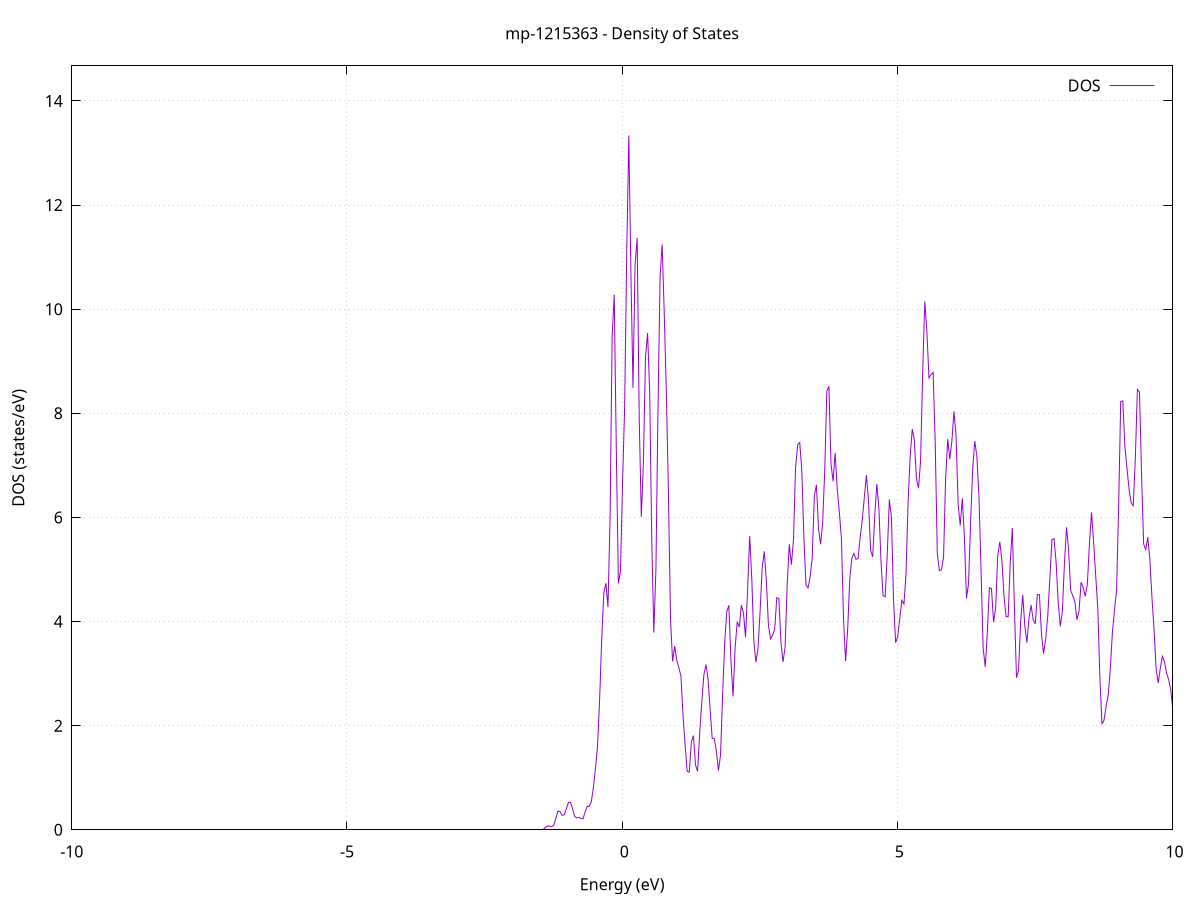 set title 'mp-1215363 - Density of States'
set xlabel 'Energy (eV)'
set ylabel 'DOS (states/eV)'
set grid
set xrange [-10:10]
set yrange [0:14.674]
set xzeroaxis lt -1
set terminal png size 800,600
set output 'mp-1215363_dos_gnuplot.png'
plot '-' using 1:2 with lines title 'DOS'
-47.711100 0.000000
-47.673200 0.000000
-47.635400 0.000000
-47.597500 0.000000
-47.559600 0.000000
-47.521800 0.000000
-47.483900 0.000000
-47.446000 0.000000
-47.408100 0.000000
-47.370300 0.000000
-47.332400 0.000000
-47.294500 0.000000
-47.256700 0.000000
-47.218800 0.000000
-47.180900 0.000000
-47.143000 0.000000
-47.105200 0.000000
-47.067300 0.000000
-47.029400 0.000000
-46.991500 0.000000
-46.953700 0.000000
-46.915800 0.000000
-46.877900 0.000000
-46.840100 0.000000
-46.802200 0.000000
-46.764300 0.000000
-46.726400 0.000000
-46.688600 0.000000
-46.650700 0.000000
-46.612800 0.000000
-46.575000 0.000000
-46.537100 0.000000
-46.499200 0.000000
-46.461300 0.000000
-46.423500 0.000000
-46.385600 0.000000
-46.347700 0.000000
-46.309900 0.000000
-46.272000 0.000000
-46.234100 0.000000
-46.196200 0.000000
-46.158400 0.000000
-46.120500 0.000000
-46.082600 0.000000
-46.044700 0.000000
-46.006900 0.000000
-45.969000 0.000000
-45.931100 0.000000
-45.893300 0.000000
-45.855400 0.000000
-45.817500 0.000000
-45.779600 0.000000
-45.741800 0.000000
-45.703900 0.000000
-45.666000 0.000000
-45.628200 0.000000
-45.590300 0.000000
-45.552400 0.000000
-45.514500 0.000000
-45.476700 0.000000
-45.438800 0.000000
-45.400900 0.000000
-45.363100 0.000000
-45.325200 0.000000
-45.287300 0.000000
-45.249400 0.000000
-45.211600 0.000000
-45.173700 0.000000
-45.135800 0.000000
-45.097900 0.000000
-45.060100 0.000000
-45.022200 0.000000
-44.984300 0.000000
-44.946500 0.000000
-44.908600 0.000000
-44.870700 0.000000
-44.832800 0.000000
-44.795000 0.000000
-44.757100 0.000000
-44.719200 0.000000
-44.681400 0.000000
-44.643500 0.000000
-44.605600 0.000000
-44.567700 0.000000
-44.529900 0.000000
-44.492000 0.000000
-44.454100 0.000000
-44.416300 0.000000
-44.378400 0.004700
-44.340500 0.161900
-44.302600 2.197800
-44.264800 12.521600
-44.226900 31.652100
-44.189000 36.235600
-44.151100 18.459700
-44.113300 4.018000
-44.075400 0.364400
-44.037500 0.219000
-43.999700 1.887800
-43.961800 7.903800
-43.923900 19.542900
-43.886000 32.576700
-43.848200 29.797100
-43.810300 11.799500
-43.772400 1.794600
-43.734600 0.098800
-43.696700 0.001900
-43.658800 0.000000
-43.620900 0.000000
-43.583100 0.000000
-43.545200 0.000000
-43.507300 0.000000
-43.469500 0.000000
-43.431600 0.000000
-43.393700 0.000000
-43.355800 0.000000
-43.318000 0.000000
-43.280100 0.000000
-43.242200 0.000000
-43.204300 0.000000
-43.166500 0.000000
-43.128600 0.000000
-43.090700 0.000000
-43.052900 0.000000
-43.015000 0.000000
-42.977100 0.000000
-42.939200 0.000000
-42.901400 0.000000
-42.863500 0.000000
-42.825600 0.000000
-42.787800 0.000000
-42.749900 0.000000
-42.712000 0.000000
-42.674100 0.000000
-42.636300 0.000000
-42.598400 0.000000
-42.560500 0.000000
-42.522700 0.000000
-42.484800 0.000000
-42.446900 0.000000
-42.409000 0.000000
-42.371200 0.000000
-42.333300 0.000000
-42.295400 0.000000
-42.257500 0.000000
-42.219700 0.000000
-42.181800 0.000000
-42.143900 0.000000
-42.106100 0.000000
-42.068200 0.000000
-42.030300 0.000000
-41.992400 0.000000
-41.954600 0.000000
-41.916700 0.000000
-41.878800 0.000000
-41.841000 0.000000
-41.803100 0.000000
-41.765200 0.000000
-41.727300 0.000000
-41.689500 0.000000
-41.651600 0.000000
-41.613700 0.000000
-41.575900 0.000000
-41.538000 0.000000
-41.500100 0.000000
-41.462200 0.000000
-41.424400 0.000000
-41.386500 0.000000
-41.348600 0.000000
-41.310700 0.000000
-41.272900 0.000000
-41.235000 0.000000
-41.197100 0.000000
-41.159300 0.000000
-41.121400 0.000000
-41.083500 0.000000
-41.045600 0.000000
-41.007800 0.000000
-40.969900 0.000000
-40.932000 0.000000
-40.894200 0.000000
-40.856300 0.000000
-40.818400 0.000000
-40.780500 0.000000
-40.742700 0.000000
-40.704800 0.000000
-40.666900 0.000000
-40.629100 0.000000
-40.591200 0.000000
-40.553300 0.000000
-40.515400 0.000000
-40.477600 0.000000
-40.439700 0.000000
-40.401800 0.000000
-40.363900 0.000000
-40.326100 0.000000
-40.288200 0.000000
-40.250300 0.000000
-40.212500 0.000000
-40.174600 0.000000
-40.136700 0.000000
-40.098800 0.000000
-40.061000 0.000000
-40.023100 0.000000
-39.985200 0.000000
-39.947400 0.000000
-39.909500 0.000000
-39.871600 0.000000
-39.833700 0.000000
-39.795900 0.000000
-39.758000 0.000000
-39.720100 0.000000
-39.682300 0.000000
-39.644400 0.000000
-39.606500 0.000000
-39.568600 0.000000
-39.530800 0.000000
-39.492900 0.000000
-39.455000 0.000000
-39.417100 0.000000
-39.379300 0.000000
-39.341400 0.000000
-39.303500 0.000000
-39.265700 0.000000
-39.227800 0.000000
-39.189900 0.000000
-39.152000 0.000000
-39.114200 0.000000
-39.076300 0.000000
-39.038400 0.000000
-39.000600 0.000000
-38.962700 0.000000
-38.924800 0.000000
-38.886900 0.000000
-38.849100 0.000000
-38.811200 0.000000
-38.773300 0.000000
-38.735500 0.000000
-38.697600 0.000000
-38.659700 0.000000
-38.621800 0.000000
-38.584000 0.000000
-38.546100 0.000000
-38.508200 0.000000
-38.470300 0.000000
-38.432500 0.000000
-38.394600 0.000000
-38.356700 0.000000
-38.318900 0.000000
-38.281000 0.000000
-38.243100 0.000000
-38.205200 0.000000
-38.167400 0.000000
-38.129500 0.000000
-38.091600 0.000000
-38.053800 0.000000
-38.015900 0.000000
-37.978000 0.000000
-37.940100 0.000000
-37.902300 0.000000
-37.864400 0.000000
-37.826500 0.000000
-37.788700 0.000000
-37.750800 0.000000
-37.712900 0.000000
-37.675000 0.000000
-37.637200 0.000000
-37.599300 0.000000
-37.561400 0.000000
-37.523500 0.000000
-37.485700 0.000000
-37.447800 0.000000
-37.409900 0.000000
-37.372100 0.000000
-37.334200 0.000000
-37.296300 0.000000
-37.258400 0.000000
-37.220600 0.000000
-37.182700 0.000000
-37.144800 0.000000
-37.107000 0.000000
-37.069100 0.000000
-37.031200 0.000000
-36.993300 0.000000
-36.955500 0.000000
-36.917600 0.000000
-36.879700 0.000000
-36.841900 0.000000
-36.804000 0.000000
-36.766100 0.000000
-36.728200 0.000000
-36.690400 0.000000
-36.652500 0.000000
-36.614600 0.000000
-36.576700 0.000000
-36.538900 0.000000
-36.501000 0.000000
-36.463100 0.000000
-36.425300 0.000000
-36.387400 0.000000
-36.349500 0.000000
-36.311600 0.000000
-36.273800 0.000000
-36.235900 0.000000
-36.198000 0.000000
-36.160200 0.000000
-36.122300 0.000000
-36.084400 0.000000
-36.046500 0.000000
-36.008700 0.000000
-35.970800 0.000000
-35.932900 0.000000
-35.895100 0.000000
-35.857200 0.000000
-35.819300 0.000000
-35.781400 0.000000
-35.743600 0.000000
-35.705700 0.000000
-35.667800 0.000000
-35.629900 0.000000
-35.592100 0.000000
-35.554200 0.000000
-35.516300 0.000000
-35.478500 0.000000
-35.440600 0.000000
-35.402700 0.000000
-35.364800 0.000000
-35.327000 0.000000
-35.289100 0.000000
-35.251200 0.000000
-35.213400 0.000000
-35.175500 0.000000
-35.137600 0.000000
-35.099700 0.000000
-35.061900 0.000000
-35.024000 0.000000
-34.986100 0.000000
-34.948300 0.000000
-34.910400 0.000000
-34.872500 0.000000
-34.834600 0.000000
-34.796800 0.000000
-34.758900 0.000000
-34.721000 0.000000
-34.683100 0.000000
-34.645300 0.000000
-34.607400 0.000000
-34.569500 0.000000
-34.531700 0.000000
-34.493800 0.000000
-34.455900 0.000000
-34.418000 0.000000
-34.380200 0.000000
-34.342300 0.000000
-34.304400 0.000000
-34.266600 0.000000
-34.228700 0.000000
-34.190800 0.000000
-34.152900 0.000000
-34.115100 0.000000
-34.077200 0.000000
-34.039300 0.000000
-34.001500 0.000000
-33.963600 0.000000
-33.925700 0.000000
-33.887800 0.000000
-33.850000 0.000000
-33.812100 0.000000
-33.774200 0.000000
-33.736300 0.000000
-33.698500 0.000000
-33.660600 0.000000
-33.622700 0.000000
-33.584900 0.000000
-33.547000 0.000000
-33.509100 0.000000
-33.471200 0.000000
-33.433400 0.000000
-33.395500 0.000000
-33.357600 0.000000
-33.319800 0.000000
-33.281900 0.000000
-33.244000 0.000000
-33.206100 0.000000
-33.168300 0.000000
-33.130400 0.000000
-33.092500 0.000000
-33.054700 0.000000
-33.016800 0.000000
-32.978900 0.000000
-32.941000 0.000000
-32.903200 0.000000
-32.865300 0.000000
-32.827400 0.000000
-32.789500 0.000000
-32.751700 0.000000
-32.713800 0.000000
-32.675900 0.000000
-32.638100 0.000000
-32.600200 0.000000
-32.562300 0.000000
-32.524400 0.000000
-32.486600 0.000000
-32.448700 0.000000
-32.410800 0.000000
-32.373000 0.000000
-32.335100 0.000000
-32.297200 0.000000
-32.259300 0.000000
-32.221500 0.000000
-32.183600 0.000000
-32.145700 0.000000
-32.107900 0.000000
-32.070000 0.000000
-32.032100 0.000000
-31.994200 0.000000
-31.956400 0.000000
-31.918500 0.000000
-31.880600 0.000000
-31.842700 0.000000
-31.804900 0.000000
-31.767000 0.000000
-31.729100 0.000000
-31.691300 0.000000
-31.653400 0.000000
-31.615500 0.000000
-31.577600 0.000000
-31.539800 0.000000
-31.501900 0.000000
-31.464000 0.000000
-31.426200 0.000000
-31.388300 0.000000
-31.350400 0.000000
-31.312500 0.000000
-31.274700 0.000000
-31.236800 0.000000
-31.198900 0.000000
-31.161100 0.000000
-31.123200 0.000000
-31.085300 0.000000
-31.047400 0.000000
-31.009600 0.000000
-30.971700 0.000000
-30.933800 0.000000
-30.896000 0.000000
-30.858100 0.000000
-30.820200 0.000000
-30.782300 0.000000
-30.744500 0.000000
-30.706600 0.000000
-30.668700 0.000000
-30.630800 0.000000
-30.593000 0.000000
-30.555100 0.000000
-30.517200 0.000000
-30.479400 0.000000
-30.441500 0.000000
-30.403600 0.000000
-30.365700 0.000000
-30.327900 0.000000
-30.290000 0.000000
-30.252100 0.000000
-30.214300 0.000000
-30.176400 0.000000
-30.138500 0.000000
-30.100600 0.000000
-30.062800 0.000000
-30.024900 0.000000
-29.987000 0.000000
-29.949200 0.000000
-29.911300 0.000000
-29.873400 0.000000
-29.835500 0.000000
-29.797700 0.000000
-29.759800 0.000000
-29.721900 0.000000
-29.684000 0.000000
-29.646200 0.000000
-29.608300 0.000000
-29.570400 0.000000
-29.532600 0.000000
-29.494700 0.000000
-29.456800 0.000000
-29.418900 0.000000
-29.381100 0.000000
-29.343200 0.000000
-29.305300 0.000000
-29.267500 0.000000
-29.229600 0.000000
-29.191700 0.000000
-29.153800 0.000000
-29.116000 0.000000
-29.078100 0.000000
-29.040200 0.000000
-29.002400 0.000000
-28.964500 0.000000
-28.926600 0.000000
-28.888700 0.000000
-28.850900 0.000000
-28.813000 0.000000
-28.775100 0.000000
-28.737200 0.000000
-28.699400 0.000000
-28.661500 0.000000
-28.623600 0.000000
-28.585800 0.000000
-28.547900 0.000000
-28.510000 0.000000
-28.472100 0.000000
-28.434300 0.000000
-28.396400 0.000000
-28.358500 0.000000
-28.320700 0.000000
-28.282800 0.000000
-28.244900 0.000000
-28.207000 0.000000
-28.169200 0.000000
-28.131300 0.000000
-28.093400 0.000000
-28.055600 0.000000
-28.017700 0.000000
-27.979800 0.000000
-27.941900 0.000000
-27.904100 0.000000
-27.866200 0.000000
-27.828300 0.000000
-27.790400 0.000000
-27.752600 0.000000
-27.714700 0.000000
-27.676800 0.000000
-27.639000 0.000000
-27.601100 0.000000
-27.563200 0.000000
-27.525300 0.000000
-27.487500 0.000000
-27.449600 0.000000
-27.411700 0.000000
-27.373900 0.000000
-27.336000 0.000000
-27.298100 0.000000
-27.260200 0.000000
-27.222400 0.000000
-27.184500 0.000000
-27.146600 0.000000
-27.108800 0.000000
-27.070900 0.000000
-27.033000 0.000000
-26.995100 0.000000
-26.957300 0.000000
-26.919400 0.000000
-26.881500 0.000000
-26.843600 0.000000
-26.805800 0.000000
-26.767900 0.000000
-26.730000 0.000000
-26.692200 0.000000
-26.654300 0.000000
-26.616400 0.000000
-26.578500 0.000000
-26.540700 0.000000
-26.502800 0.000000
-26.464900 0.000000
-26.427100 0.000000
-26.389200 0.000000
-26.351300 0.000000
-26.313400 0.000000
-26.275600 0.000000
-26.237700 0.000000
-26.199800 0.000000
-26.162000 0.000000
-26.124100 0.000000
-26.086200 0.000000
-26.048300 0.000000
-26.010500 0.000000
-25.972600 0.000000
-25.934700 0.000000
-25.896800 0.000000
-25.859000 0.000000
-25.821100 0.000000
-25.783200 0.000000
-25.745400 0.000000
-25.707500 0.000000
-25.669600 0.000000
-25.631700 0.000000
-25.593900 0.000000
-25.556000 0.000000
-25.518100 0.000000
-25.480300 0.000000
-25.442400 0.000000
-25.404500 0.000000
-25.366600 0.000000
-25.328800 0.000000
-25.290900 0.000000
-25.253000 0.000000
-25.215200 0.000000
-25.177300 0.000000
-25.139400 0.000000
-25.101500 0.000000
-25.063700 0.000000
-25.025800 0.000000
-24.987900 0.000000
-24.950000 0.000000
-24.912200 0.000000
-24.874300 0.000000
-24.836400 0.000000
-24.798600 0.000000
-24.760700 0.000000
-24.722800 0.000000
-24.684900 0.000000
-24.647100 0.000000
-24.609200 0.000000
-24.571300 0.000000
-24.533500 0.000000
-24.495600 0.000000
-24.457700 0.000000
-24.419800 0.000000
-24.382000 0.000000
-24.344100 0.000000
-24.306200 0.000000
-24.268400 0.000000
-24.230500 0.000000
-24.192600 0.000000
-24.154700 0.000000
-24.116900 0.000000
-24.079000 0.000000
-24.041100 0.000000
-24.003200 0.000000
-23.965400 0.000000
-23.927500 0.000000
-23.889600 0.000000
-23.851800 0.000000
-23.813900 0.000000
-23.776000 0.000000
-23.738100 0.000000
-23.700300 0.000000
-23.662400 0.000000
-23.624500 0.000000
-23.586700 0.000000
-23.548800 0.000000
-23.510900 0.000000
-23.473000 0.000000
-23.435200 0.000000
-23.397300 0.000000
-23.359400 0.000000
-23.321600 0.000000
-23.283700 0.000000
-23.245800 0.000000
-23.207900 0.000000
-23.170100 0.000000
-23.132200 0.000000
-23.094300 0.000000
-23.056400 0.000000
-23.018600 0.000000
-22.980700 0.000000
-22.942800 0.000000
-22.905000 0.000000
-22.867100 0.000000
-22.829200 0.000100
-22.791300 0.005500
-22.753500 0.122700
-22.715600 1.160300
-22.677700 5.318600
-22.639900 14.345100
-22.602000 27.313800
-22.564100 37.888800
-22.526200 37.757500
-22.488400 31.051500
-22.450500 22.940200
-22.412600 17.052700
-22.374800 15.658000
-22.336900 17.568000
-22.299000 19.032700
-22.261100 23.007100
-22.223300 32.525200
-22.185400 35.864000
-22.147500 30.537000
-22.109600 23.084900
-22.071800 15.306000
-22.033900 13.074200
-21.996000 17.752000
-21.958200 23.251800
-21.920300 27.525400
-21.882400 32.286900
-21.844500 35.633800
-21.806700 32.885900
-21.768800 25.288700
-21.730900 13.813200
-21.693100 4.070800
-21.655200 0.557500
-21.617300 0.032900
-21.579400 0.000800
-21.541600 0.000000
-21.503700 0.000000
-21.465800 0.000000
-21.428000 0.000000
-21.390100 0.000000
-21.352200 0.000000
-21.314300 0.000000
-21.276500 0.000000
-21.238600 0.000000
-21.200700 0.000000
-21.162800 0.000000
-21.125000 0.000000
-21.087100 0.000000
-21.049200 0.000000
-21.011400 0.000000
-20.973500 0.000000
-20.935600 0.000000
-20.897700 0.000000
-20.859900 0.000000
-20.822000 0.000000
-20.784100 0.000000
-20.746300 0.000000
-20.708400 0.000000
-20.670500 0.000000
-20.632600 0.000000
-20.594800 0.000000
-20.556900 0.000000
-20.519000 0.000000
-20.481200 0.000000
-20.443300 0.000000
-20.405400 0.000000
-20.367500 0.000000
-20.329700 0.000000
-20.291800 0.000000
-20.253900 0.000000
-20.216000 0.000000
-20.178200 0.000000
-20.140300 0.000000
-20.102400 0.000000
-20.064600 0.000000
-20.026700 0.000000
-19.988800 0.000000
-19.950900 0.000000
-19.913100 0.000000
-19.875200 0.000000
-19.837300 0.000000
-19.799500 0.000000
-19.761600 0.000000
-19.723700 0.000000
-19.685800 0.000000
-19.648000 0.000000
-19.610100 0.000000
-19.572200 0.000000
-19.534400 0.000000
-19.496500 0.000000
-19.458600 0.000000
-19.420700 0.000000
-19.382900 0.000000
-19.345000 0.000000
-19.307100 0.000000
-19.269200 0.000000
-19.231400 0.000000
-19.193500 0.000000
-19.155600 0.000000
-19.117800 0.000000
-19.079900 0.000000
-19.042000 0.000000
-19.004100 0.000000
-18.966300 0.000000
-18.928400 0.000000
-18.890500 0.000000
-18.852700 0.000000
-18.814800 0.000000
-18.776900 0.000000
-18.739000 0.000000
-18.701200 0.000000
-18.663300 0.000000
-18.625400 0.000000
-18.587600 0.000000
-18.549700 0.000000
-18.511800 0.000000
-18.473900 0.000000
-18.436100 0.000000
-18.398200 0.000000
-18.360300 0.000000
-18.322400 0.000000
-18.284600 0.000000
-18.246700 0.000000
-18.208800 0.000000
-18.171000 0.000000
-18.133100 0.000000
-18.095200 0.000000
-18.057300 0.000000
-18.019500 0.000000
-17.981600 0.000000
-17.943700 0.000000
-17.905900 0.000000
-17.868000 0.000000
-17.830100 0.000000
-17.792200 0.000000
-17.754400 0.000000
-17.716500 0.000000
-17.678600 0.000000
-17.640800 0.000000
-17.602900 0.000000
-17.565000 0.000000
-17.527100 0.000000
-17.489300 0.000000
-17.451400 0.000000
-17.413500 0.000000
-17.375600 0.000000
-17.337800 0.000000
-17.299900 0.000000
-17.262000 0.000000
-17.224200 0.000000
-17.186300 0.000000
-17.148400 0.000000
-17.110500 0.000000
-17.072700 0.000000
-17.034800 0.000000
-16.996900 0.000000
-16.959100 0.000000
-16.921200 0.000000
-16.883300 0.000000
-16.845400 0.000000
-16.807600 0.000000
-16.769700 0.000000
-16.731800 0.000000
-16.694000 0.000000
-16.656100 0.000000
-16.618200 0.000000
-16.580300 0.000000
-16.542500 0.000000
-16.504600 0.000000
-16.466700 0.000000
-16.428800 0.000000
-16.391000 0.000000
-16.353100 0.000000
-16.315200 0.000000
-16.277400 0.000000
-16.239500 0.000000
-16.201600 0.000000
-16.163700 0.000000
-16.125900 0.000000
-16.088000 0.000000
-16.050100 0.000000
-16.012300 0.000000
-15.974400 0.000000
-15.936500 0.000000
-15.898600 0.000000
-15.860800 0.000000
-15.822900 0.000000
-15.785000 0.000000
-15.747200 0.000000
-15.709300 0.000000
-15.671400 0.000000
-15.633500 0.000000
-15.595700 0.000000
-15.557800 0.000000
-15.519900 0.000000
-15.482000 0.000000
-15.444200 0.000000
-15.406300 0.000000
-15.368400 0.000000
-15.330600 0.000000
-15.292700 0.000000
-15.254800 0.000000
-15.216900 0.000000
-15.179100 0.000000
-15.141200 0.000000
-15.103300 0.000000
-15.065500 0.000000
-15.027600 0.000000
-14.989700 0.000000
-14.951800 0.000000
-14.914000 0.000000
-14.876100 0.000000
-14.838200 0.000000
-14.800400 0.000000
-14.762500 0.000000
-14.724600 0.000000
-14.686700 0.000000
-14.648900 0.000000
-14.611000 0.000000
-14.573100 0.000000
-14.535200 0.000000
-14.497400 0.000000
-14.459500 0.000000
-14.421600 0.000000
-14.383800 0.000000
-14.345900 0.000000
-14.308000 0.000000
-14.270100 0.000000
-14.232300 0.000000
-14.194400 0.000000
-14.156500 0.000000
-14.118700 0.000000
-14.080800 0.000000
-14.042900 0.000000
-14.005000 0.000000
-13.967200 0.000000
-13.929300 0.000000
-13.891400 0.000000
-13.853600 0.000000
-13.815700 0.000000
-13.777800 0.000000
-13.739900 0.000000
-13.702100 0.000000
-13.664200 0.000000
-13.626300 0.000000
-13.588400 0.000000
-13.550600 0.000000
-13.512700 0.000000
-13.474800 0.000000
-13.437000 0.000000
-13.399100 0.000000
-13.361200 0.000000
-13.323300 0.000000
-13.285500 0.000000
-13.247600 0.000000
-13.209700 0.000000
-13.171900 0.000000
-13.134000 0.000000
-13.096100 0.000000
-13.058200 0.000000
-13.020400 0.000000
-12.982500 0.000000
-12.944600 0.000000
-12.906800 0.000000
-12.868900 0.000000
-12.831000 0.000000
-12.793100 0.000000
-12.755300 0.000000
-12.717400 0.000000
-12.679500 0.000000
-12.641600 0.000000
-12.603800 0.000000
-12.565900 0.000000
-12.528000 0.000000
-12.490200 0.000000
-12.452300 0.000000
-12.414400 0.000000
-12.376500 0.000000
-12.338700 0.000000
-12.300800 0.000000
-12.262900 0.000000
-12.225100 0.000000
-12.187200 0.000000
-12.149300 0.000000
-12.111400 0.000000
-12.073600 0.000000
-12.035700 0.000000
-11.997800 0.000000
-11.960000 0.000000
-11.922100 0.000000
-11.884200 0.000000
-11.846300 0.000000
-11.808500 0.000000
-11.770600 0.000000
-11.732700 0.000000
-11.694800 0.000000
-11.657000 0.000000
-11.619100 0.000000
-11.581200 0.000000
-11.543400 0.000000
-11.505500 0.000000
-11.467600 0.000000
-11.429700 0.000000
-11.391900 0.000000
-11.354000 0.000000
-11.316100 0.000000
-11.278300 0.000000
-11.240400 0.000000
-11.202500 0.000000
-11.164600 0.000000
-11.126800 0.000000
-11.088900 0.000000
-11.051000 0.000000
-11.013200 0.000000
-10.975300 0.000000
-10.937400 0.000000
-10.899500 0.000000
-10.861700 0.000000
-10.823800 0.000000
-10.785900 0.000000
-10.748000 0.000000
-10.710200 0.000000
-10.672300 0.000000
-10.634400 0.000000
-10.596600 0.000000
-10.558700 0.000000
-10.520800 0.000000
-10.482900 0.000000
-10.445100 0.000000
-10.407200 0.000000
-10.369300 0.000000
-10.331500 0.000000
-10.293600 0.000000
-10.255700 0.000000
-10.217800 0.000000
-10.180000 0.000000
-10.142100 0.000000
-10.104200 0.000000
-10.066400 0.000000
-10.028500 0.000000
-9.990600 0.000000
-9.952700 0.000000
-9.914900 0.000000
-9.877000 0.000000
-9.839100 0.000000
-9.801200 0.000000
-9.763400 0.000000
-9.725500 0.000000
-9.687600 0.000000
-9.649800 0.000000
-9.611900 0.000000
-9.574000 0.000000
-9.536100 0.000000
-9.498300 0.000000
-9.460400 0.000000
-9.422500 0.000000
-9.384700 0.000000
-9.346800 0.000000
-9.308900 0.000000
-9.271000 0.000000
-9.233200 0.000000
-9.195300 0.000000
-9.157400 0.000000
-9.119600 0.000000
-9.081700 0.000000
-9.043800 0.000000
-9.005900 0.000000
-8.968100 0.000000
-8.930200 0.000000
-8.892300 0.000000
-8.854400 0.000000
-8.816600 0.000000
-8.778700 0.000000
-8.740800 0.000000
-8.703000 0.000000
-8.665100 0.000000
-8.627200 0.000000
-8.589300 0.000000
-8.551500 0.000000
-8.513600 0.000000
-8.475700 0.000000
-8.437900 0.000000
-8.400000 0.000000
-8.362100 0.000000
-8.324200 0.000000
-8.286400 0.000000
-8.248500 0.000000
-8.210600 0.000000
-8.172800 0.000000
-8.134900 0.000000
-8.097000 0.000000
-8.059100 0.000000
-8.021300 0.000000
-7.983400 0.000000
-7.945500 0.000000
-7.907600 0.000000
-7.869800 0.000000
-7.831900 0.000000
-7.794000 0.000000
-7.756200 0.000000
-7.718300 0.000000
-7.680400 0.000000
-7.642500 0.000000
-7.604700 0.000000
-7.566800 0.000000
-7.528900 0.000000
-7.491100 0.000000
-7.453200 0.000000
-7.415300 0.000000
-7.377400 0.000000
-7.339600 0.000000
-7.301700 0.000000
-7.263800 0.000000
-7.226000 0.000000
-7.188100 0.000000
-7.150200 0.000000
-7.112300 0.000000
-7.074500 0.000000
-7.036600 0.000000
-6.998700 0.000000
-6.960800 0.000000
-6.923000 0.000000
-6.885100 0.000000
-6.847200 0.000000
-6.809400 0.000000
-6.771500 0.000000
-6.733600 0.000000
-6.695700 0.000000
-6.657900 0.000000
-6.620000 0.000000
-6.582100 0.000000
-6.544300 0.000000
-6.506400 0.000000
-6.468500 0.000000
-6.430600 0.000000
-6.392800 0.000000
-6.354900 0.000000
-6.317000 0.000000
-6.279200 0.000000
-6.241300 0.000000
-6.203400 0.000000
-6.165500 0.000000
-6.127700 0.000000
-6.089800 0.000000
-6.051900 0.000000
-6.014000 0.000000
-5.976200 0.000000
-5.938300 0.000000
-5.900400 0.000000
-5.862600 0.000000
-5.824700 0.000000
-5.786800 0.000000
-5.748900 0.000000
-5.711100 0.000000
-5.673200 0.000000
-5.635300 0.000000
-5.597500 0.000000
-5.559600 0.000000
-5.521700 0.000000
-5.483800 0.000000
-5.446000 0.000000
-5.408100 0.000000
-5.370200 0.000000
-5.332400 0.000000
-5.294500 0.000000
-5.256600 0.000000
-5.218700 0.000000
-5.180900 0.000000
-5.143000 0.000000
-5.105100 0.000000
-5.067200 0.000000
-5.029400 0.000000
-4.991500 0.000000
-4.953600 0.000000
-4.915800 0.000000
-4.877900 0.000000
-4.840000 0.000000
-4.802100 0.000000
-4.764300 0.000000
-4.726400 0.000000
-4.688500 0.000000
-4.650700 0.000000
-4.612800 0.000000
-4.574900 0.000000
-4.537000 0.000000
-4.499200 0.000000
-4.461300 0.000000
-4.423400 0.000000
-4.385600 0.000000
-4.347700 0.000000
-4.309800 0.000000
-4.271900 0.000000
-4.234100 0.000000
-4.196200 0.000000
-4.158300 0.000000
-4.120400 0.000000
-4.082600 0.000000
-4.044700 0.000000
-4.006800 0.000000
-3.969000 0.000000
-3.931100 0.000000
-3.893200 0.000000
-3.855300 0.000000
-3.817500 0.000000
-3.779600 0.000000
-3.741700 0.000000
-3.703900 0.000000
-3.666000 0.000000
-3.628100 0.000000
-3.590200 0.000000
-3.552400 0.000000
-3.514500 0.000000
-3.476600 0.000000
-3.438800 0.000000
-3.400900 0.000000
-3.363000 0.000000
-3.325100 0.000000
-3.287300 0.000000
-3.249400 0.000000
-3.211500 0.000000
-3.173600 0.000000
-3.135800 0.000000
-3.097900 0.000000
-3.060000 0.000000
-3.022200 0.000000
-2.984300 0.000000
-2.946400 0.000000
-2.908500 0.000000
-2.870700 0.000000
-2.832800 0.000000
-2.794900 0.000000
-2.757100 0.000000
-2.719200 0.000000
-2.681300 0.000000
-2.643400 0.000000
-2.605600 0.000000
-2.567700 0.000000
-2.529800 0.000000
-2.492000 0.000000
-2.454100 0.000000
-2.416200 0.000000
-2.378300 0.000000
-2.340500 0.000000
-2.302600 0.000000
-2.264700 0.000000
-2.226800 0.000000
-2.189000 0.000000
-2.151100 0.000000
-2.113200 0.000000
-2.075400 0.000000
-2.037500 0.000000
-1.999600 0.000000
-1.961700 0.000000
-1.923900 0.000000
-1.886000 0.000000
-1.848100 0.000000
-1.810300 0.000000
-1.772400 0.000000
-1.734500 0.000000
-1.696600 0.000000
-1.658800 0.000000
-1.620900 0.000000
-1.583000 0.000000
-1.545200 0.000000
-1.507300 0.000000
-1.469400 0.001200
-1.431500 0.011800
-1.393700 0.045600
-1.355800 0.076400
-1.317900 0.068900
-1.280000 0.059800
-1.242200 0.089600
-1.204300 0.217600
-1.166400 0.359500
-1.128600 0.348000
-1.090700 0.278700
-1.052800 0.288300
-1.014900 0.401200
-0.977100 0.524200
-0.939200 0.530600
-0.901300 0.404200
-0.863500 0.259000
-0.825600 0.228100
-0.787700 0.237000
-0.749800 0.219500
-0.712000 0.207900
-0.674100 0.338000
-0.636200 0.448400
-0.598400 0.449800
-0.560500 0.536500
-0.522600 0.809900
-0.484700 1.178100
-0.446900 1.608800
-0.409000 2.510000
-0.371100 3.659200
-0.333300 4.547100
-0.295400 4.736000
-0.257500 4.278700
-0.219600 5.973600
-0.181800 9.480600
-0.143900 10.279900
-0.106000 7.293000
-0.068100 4.732800
-0.030300 4.966800
0.007600 6.672700
0.045500 8.115300
0.083300 11.085600
0.121200 13.339800
0.159100 10.720100
0.197000 8.490700
0.234800 10.856500
0.272700 11.368100
0.310600 7.888200
0.348400 6.011000
0.386300 7.054000
0.424200 9.081900
0.462100 9.542000
0.499900 8.436200
0.537800 5.580600
0.575700 3.788800
0.613500 4.993300
0.651400 8.083300
0.689300 10.625800
0.727200 11.245400
0.765000 9.918200
0.802900 8.415400
0.840800 6.514200
0.878700 4.048200
0.916500 3.236000
0.954400 3.529500
0.992300 3.261100
1.030100 3.114300
1.068000 2.955400
1.105900 2.206900
1.143800 1.637600
1.181600 1.123500
1.219500 1.106900
1.257400 1.681000
1.295200 1.810100
1.333100 1.245700
1.371000 1.119100
1.408900 1.856700
1.446700 2.443900
1.484600 2.973100
1.522500 3.174600
1.560300 2.903100
1.598200 2.322300
1.636100 1.759000
1.674000 1.749100
1.711800 1.517300
1.749700 1.136600
1.787600 1.433000
1.825500 2.593100
1.863300 3.601000
1.901200 4.189800
1.939100 4.311000
1.976900 3.249500
2.014800 2.560600
2.052700 3.497800
2.090600 3.993100
2.128400 3.893700
2.166300 4.314900
2.204200 4.164600
2.242000 3.697700
2.279900 4.615500
2.317800 5.641600
2.355700 4.818000
2.393500 3.611200
2.431400 3.218400
2.469300 3.494800
2.507100 4.204500
2.545000 5.040600
2.582900 5.346500
2.620800 4.772700
2.658600 3.919500
2.696500 3.669200
2.734400 3.740000
2.772300 3.855200
2.810100 4.459400
2.848000 4.437800
2.885900 3.594100
2.923700 3.223000
2.961600 3.524000
2.999500 4.720700
3.037400 5.485600
3.075200 5.093700
3.113100 5.566200
3.151000 6.958900
3.188800 7.395200
3.226700 7.438600
3.264600 6.893500
3.302500 5.608800
3.340300 4.699200
3.378200 4.646200
3.416100 4.858200
3.453900 5.223500
3.491800 6.399400
3.529700 6.627300
3.567600 5.785600
3.605400 5.483700
3.643300 5.898000
3.681200 6.909600
3.719100 8.423000
3.756900 8.520300
3.794800 7.025000
3.832700 6.693300
3.870500 7.241800
3.908400 6.543000
3.946300 6.099500
3.984200 5.595600
4.022000 4.075300
4.059900 3.242600
4.097800 3.845400
4.135600 4.812800
4.173500 5.214500
4.211400 5.307800
4.249300 5.193700
4.287100 5.209900
4.325000 5.619900
4.362900 5.948200
4.400700 6.390300
4.438600 6.814400
4.476500 6.313800
4.514400 5.371400
4.552200 5.242400
4.590100 6.037900
4.628000 6.642800
4.665900 6.160700
4.703700 5.146400
4.741600 4.496200
4.779500 4.475400
4.817300 5.306400
4.855200 6.344900
4.893100 5.999200
4.931000 4.422600
4.968800 3.595500
5.006700 3.707300
5.044600 4.061700
5.082400 4.407900
5.120300 4.336800
5.158200 4.919500
5.196100 6.299100
5.233900 7.189000
5.271800 7.699600
5.309700 7.477000
5.347500 6.743200
5.385400 6.562700
5.423300 7.094100
5.461200 8.802600
5.499000 10.149500
5.536900 9.586200
5.574800 8.678900
5.612700 8.744100
5.650500 8.786400
5.688400 7.449600
5.726300 5.317300
5.764100 4.980300
5.802000 4.992400
5.839900 5.232400
5.877800 6.756100
5.915600 7.505600
5.953500 7.117200
5.991400 7.469900
6.029200 8.037800
6.067100 7.571600
6.105000 6.248300
6.142900 5.844200
6.180700 6.366900
6.218600 5.609500
6.256500 4.443500
6.294300 4.739600
6.332200 5.935800
6.370100 6.947800
6.408000 7.465100
6.445800 7.167000
6.483700 6.395900
6.521600 4.966000
6.559500 3.486700
6.597300 3.130500
6.635200 3.781100
6.673100 4.648700
6.710900 4.633700
6.748800 3.987400
6.786700 4.256800
6.824600 5.269100
6.862400 5.533600
6.900300 5.165100
6.938200 4.495400
6.976000 4.095300
7.013900 4.093400
7.051800 5.126400
7.089700 5.799400
7.127500 4.272700
7.165400 2.921700
7.203300 3.065100
7.241100 3.990800
7.279000 4.515600
7.316900 3.912200
7.354800 3.594200
7.392600 4.065900
7.430500 4.316600
7.468400 4.035800
7.506300 3.955100
7.544100 4.517700
7.582000 4.516100
7.619900 3.746000
7.657700 3.385600
7.695600 3.664300
7.733500 4.109600
7.771400 4.824900
7.809200 5.571800
7.847100 5.592400
7.885000 5.145600
7.922800 4.380800
7.960700 3.906700
7.998600 4.192800
8.036500 5.112700
8.074300 5.810600
8.112200 5.374200
8.150100 4.599000
8.187900 4.496600
8.225800 4.385800
8.263700 4.033100
8.301600 4.199500
8.339400 4.758200
8.377300 4.652000
8.415200 4.486500
8.453100 4.722900
8.490900 5.499500
8.528800 6.099400
8.566700 5.527500
8.604500 4.883400
8.642400 4.267400
8.680300 2.931600
8.718200 2.030200
8.756000 2.105700
8.793900 2.374200
8.831800 2.584900
8.869600 3.080000
8.907500 3.785000
8.945400 4.214600
8.983300 4.589400
9.021100 6.180400
9.059000 8.225000
9.096900 8.238900
9.134700 7.358400
9.172600 6.952400
9.210500 6.547500
9.248400 6.286100
9.286200 6.225100
9.324100 7.111200
9.362000 8.459600
9.399900 8.407200
9.437700 6.832600
9.475600 5.489300
9.513500 5.386300
9.551300 5.620800
9.589200 5.186500
9.627100 4.457400
9.665000 3.839700
9.702800 3.082500
9.740700 2.820500
9.778600 3.107100
9.816400 3.332100
9.854300 3.227000
9.892200 3.012500
9.930100 2.882800
9.967900 2.703400
10.005800 2.297800
10.043700 2.228500
10.081500 2.603300
10.119400 2.512400
10.157300 2.469200
10.195200 3.662100
10.233000 4.607400
10.270900 3.692500
10.308800 2.007400
10.346700 1.664300
10.384500 2.636000
10.422400 3.032600
10.460300 2.517900
10.498100 2.294900
10.536000 1.915100
10.573900 1.305100
10.611800 1.646500
10.649600 2.442300
10.687500 2.844100
10.725400 2.703000
10.763200 2.372100
10.801100 1.790400
10.839000 1.833400
10.876900 2.378800
10.914700 1.882600
10.952600 1.391900
10.990500 1.740000
11.028300 2.250100
11.066200 2.091300
11.104100 1.775100
11.142000 2.128600
11.179800 2.449100
11.217700 2.276600
11.255600 1.762300
11.293500 1.222000
11.331300 1.204400
11.369200 1.823300
11.407100 2.131100
11.444900 1.646200
11.482800 1.466300
11.520700 1.361600
11.558600 1.369500
11.596400 1.711300
11.634300 1.954300
11.672200 2.000800
11.710000 2.231400
11.747900 2.691400
11.785800 2.585900
11.823700 1.865800
11.861500 1.579600
11.899400 1.832700
11.937300 2.367900
11.975100 2.069000
12.013000 1.331500
12.050900 1.064300
12.088800 0.934800
12.126600 1.141700
12.164500 1.784900
12.202400 2.507400
12.240300 2.469500
12.278100 1.783400
12.316000 1.406000
12.353900 1.371500
12.391700 1.454900
12.429600 1.548900
12.467500 1.410800
12.505400 1.029800
12.543200 0.696500
12.581100 0.554400
12.619000 0.526000
12.656800 0.469800
12.694700 0.612400
12.732600 1.142600
12.770500 1.423900
12.808300 1.205600
12.846200 0.932100
12.884100 1.111400
12.921900 1.360500
12.959800 1.315900
12.997700 1.367900
13.035600 1.328600
13.073400 1.294100
13.111300 1.339200
13.149200 1.244200
13.187100 1.713300
13.224900 3.009800
13.262800 3.805700
13.300700 3.640600
13.338500 3.365300
13.376400 2.960100
13.414300 2.187000
13.452200 1.851100
13.490000 2.926500
13.527900 3.868800
13.565800 4.183300
13.603600 5.048800
13.641500 4.403000
13.679400 2.480800
13.717300 2.112600
13.755100 2.755000
13.793000 3.251000
13.830900 3.427000
13.868700 3.505000
13.906600 3.581900
13.944500 3.026000
13.982400 2.634400
14.020200 2.818800
14.058100 2.905000
14.096000 2.542400
14.133900 1.965100
14.171700 1.807300
14.209600 1.989100
14.247500 1.826500
14.285300 1.803300
14.323200 1.981300
14.361100 2.179200
14.399000 2.828500
14.436800 3.180900
14.474700 3.121200
14.512600 3.069200
14.550400 2.708000
14.588300 2.251300
14.626200 2.473100
14.664100 3.389400
14.701900 3.814400
14.739800 3.285100
14.777700 2.550800
14.815500 2.504400
14.853400 3.194000
14.891300 3.863100
14.929200 3.596700
14.967000 2.760300
15.004900 2.278400
15.042800 2.154500
15.080700 2.191300
15.118500 2.733700
15.156400 2.830200
15.194300 2.251200
15.232100 2.773700
15.270000 3.850300
15.307900 4.320300
15.345800 4.551700
15.383600 3.995400
15.421500 2.842800
15.459400 2.684600
15.497200 2.586700
15.535100 2.288500
15.573000 2.271600
15.610900 2.735500
15.648700 3.137200
15.686600 3.084100
15.724500 2.621300
15.762300 1.915000
15.800200 1.562300
15.838100 1.558000
15.876000 2.157100
15.913800 3.076700
15.951700 3.335500
15.989600 3.539900
16.027500 4.123500
16.065300 4.208400
16.103200 4.963600
16.141100 6.296500
16.178900 6.047300
16.216800 4.787700
16.254700 4.654000
16.292600 4.841800
16.330400 5.218500
16.368300 5.060900
16.406200 3.816200
16.444000 3.344300
16.481900 3.300100
16.519800 3.234100
16.557700 3.156600
16.595500 2.937100
16.633400 2.868000
16.671300 3.020800
16.709100 3.545300
16.747000 4.116600
16.784900 4.270400
16.822800 3.547100
16.860600 3.267300
16.898500 4.235600
16.936400 5.169500
16.974300 5.181200
17.012100 5.002700
17.050000 4.546800
17.087900 3.984100
17.125700 4.305900
17.163600 4.792500
17.201500 5.025800
17.239400 5.704700
17.277200 7.272100
17.315100 7.893800
17.353000 5.625000
17.390800 3.718400
17.428700 3.811100
17.466600 4.312300
17.504500 5.069600
17.542300 5.397700
17.580200 5.171000
17.618100 4.373600
17.655900 3.370200
17.693800 2.850500
17.731700 3.051000
17.769600 3.443300
17.807400 4.068000
17.845300 4.631200
17.883200 4.955900
17.921100 5.680900
17.958900 6.476600
17.996800 6.919000
18.034700 6.701500
18.072500 6.956500
18.110400 7.056500
18.148300 6.029900
18.186200 4.733000
18.224000 4.452100
18.261900 5.286400
18.299800 5.312600
18.337600 4.108900
18.375500 2.974000
18.413400 2.455300
18.451300 2.468700
18.489100 3.295700
18.527000 4.145000
18.564900 4.137700
18.602700 3.810400
18.640600 3.731400
18.678500 4.197500
18.716400 4.356300
18.754200 3.783600
18.792100 3.421500
18.830000 3.400200
18.867900 3.329500
18.905700 3.215500
18.943600 2.932700
18.981500 2.652600
19.019300 2.893200
19.057200 3.350700
19.095100 4.351900
19.133000 5.250000
19.170800 4.571600
19.208700 4.088200
19.246600 3.984900
19.284400 3.258800
19.322300 2.639300
19.360200 2.640700
19.398100 2.869200
19.435900 2.755000
19.473800 3.023900
19.511700 3.799700
19.549500 4.214600
19.587400 4.149200
19.625300 3.970200
19.663200 3.637000
19.701000 3.375600
19.738900 3.301900
19.776800 3.152000
19.814700 3.187400
19.852500 3.304600
19.890400 3.230300
19.928300 3.724000
19.966100 4.241500
20.004000 3.957800
20.041900 3.781500
20.079800 3.765100
20.117600 3.747700
20.155500 3.986500
20.193400 3.949600
20.231200 3.691700
20.269100 3.621600
20.307000 3.669300
20.344900 3.859500
20.382700 3.443900
20.420600 2.871300
20.458500 3.043200
20.496300 3.509100
20.534200 4.586200
20.572100 5.504500
20.610000 4.858700
20.647800 3.986200
20.685700 4.611000
20.723600 4.886800
20.761500 3.503000
20.799300 2.493700
20.837200 3.304000
20.875100 3.974100
20.912900 3.670100
20.950800 3.274600
20.988700 3.057500
21.026600 2.974400
21.064400 3.185900
21.102300 3.965100
21.140200 3.864900
21.178000 2.502500
21.215900 1.665700
21.253800 1.905100
21.291700 3.036700
21.329500 4.044700
21.367400 3.646700
21.405300 3.155400
21.443100 3.140700
21.481000 3.531400
21.518900 4.006700
21.556800 3.943500
21.594600 3.691700
21.632500 3.691900
21.670400 4.156900
21.708300 3.721500
21.746100 2.351600
21.784000 1.937500
21.821900 2.222100
21.859700 2.843100
21.897600 3.294600
21.935500 3.075700
21.973400 2.927000
22.011200 3.192700
22.049100 3.006300
22.087000 2.389700
22.124800 2.260600
22.162700 2.388000
22.200600 2.969100
22.238500 3.343900
22.276300 2.644100
22.314200 2.081400
22.352100 2.350500
22.389900 2.815800
22.427800 3.089500
22.465700 3.373000
22.503600 3.513800
22.541400 3.863500
22.579300 4.011900
22.617200 3.573200
22.655100 2.933000
22.692900 2.536600
22.730800 3.074700
22.768700 3.625300
22.806500 2.715000
22.844400 2.315900
22.882300 2.856700
22.920200 2.723500
22.958000 2.220500
22.995900 1.661000
23.033800 1.247500
23.071600 1.167100
23.109500 1.078200
23.147400 0.779900
23.185300 0.589200
23.223100 0.693600
23.261000 1.295100
23.298900 1.803900
23.336700 1.777500
23.374600 1.489500
23.412500 1.165800
23.450400 1.110500
23.488200 1.049400
23.526100 0.684000
23.564000 0.282400
23.601900 0.063000
23.639700 0.012700
23.677600 0.028800
23.715500 0.042800
23.753300 0.022600
23.791200 0.004200
23.829100 0.000300
23.867000 0.000000
23.904800 0.000000
23.942700 0.000600
23.980600 0.006900
24.018400 0.029000
24.056300 0.042700
24.094200 0.022200
24.132100 0.004000
24.169900 0.000300
24.207800 0.000000
24.245700 0.000000
24.283500 0.000000
24.321400 0.001000
24.359300 0.016900
24.397200 0.098900
24.435000 0.218400
24.472900 0.217000
24.510800 0.133500
24.548700 0.071000
24.586500 0.079600
24.624400 0.079400
24.662300 0.030600
24.700100 0.004100
24.738000 0.000200
24.775900 0.000000
24.813800 0.000000
24.851600 0.000000
24.889500 0.000000
24.927400 0.000000
24.965200 0.000000
25.003100 0.000000
25.041000 0.000000
25.078900 0.000000
25.116700 0.000000
25.154600 0.000000
25.192500 0.000000
25.230300 0.000000
25.268200 0.000000
25.306100 0.000000
25.344000 0.000000
25.381800 0.000000
25.419700 0.000000
25.457600 0.000000
25.495500 0.000000
25.533300 0.000000
25.571200 0.000000
25.609100 0.000000
25.646900 0.000000
25.684800 0.000000
25.722700 0.000000
25.760600 0.000000
25.798400 0.000000
25.836300 0.000000
25.874200 0.000000
25.912000 0.000000
25.949900 0.000000
25.987800 0.000000
26.025700 0.000000
26.063500 0.000000
26.101400 0.000000
26.139300 0.000000
26.177100 0.000000
26.215000 0.000000
26.252900 0.000000
26.290800 0.000000
26.328600 0.000000
26.366500 0.000000
26.404400 0.000000
26.442300 0.000000
26.480100 0.000000
26.518000 0.000000
26.555900 0.000000
26.593700 0.000000
26.631600 0.000000
26.669500 0.000000
26.707400 0.000000
26.745200 0.000000
26.783100 0.000000
26.821000 0.000000
26.858800 0.000000
26.896700 0.000000
26.934600 0.000000
26.972500 0.000000
27.010300 0.000000
27.048200 0.000000
27.086100 0.000000
27.123900 0.000000
27.161800 0.000000
27.199700 0.000000
27.237600 0.000000
27.275400 0.000000
27.313300 0.000000
27.351200 0.000000
27.389100 0.000000
27.426900 0.000000
27.464800 0.000000
27.502700 0.000000
27.540500 0.000000
27.578400 0.000000
27.616300 0.000000
27.654200 0.000000
27.692000 0.000000
27.729900 0.000000
27.767800 0.000000
27.805600 0.000000
27.843500 0.000000
27.881400 0.000000
27.919300 0.000000
27.957100 0.000000
27.995000 0.000000
28.032900 0.000000
e
